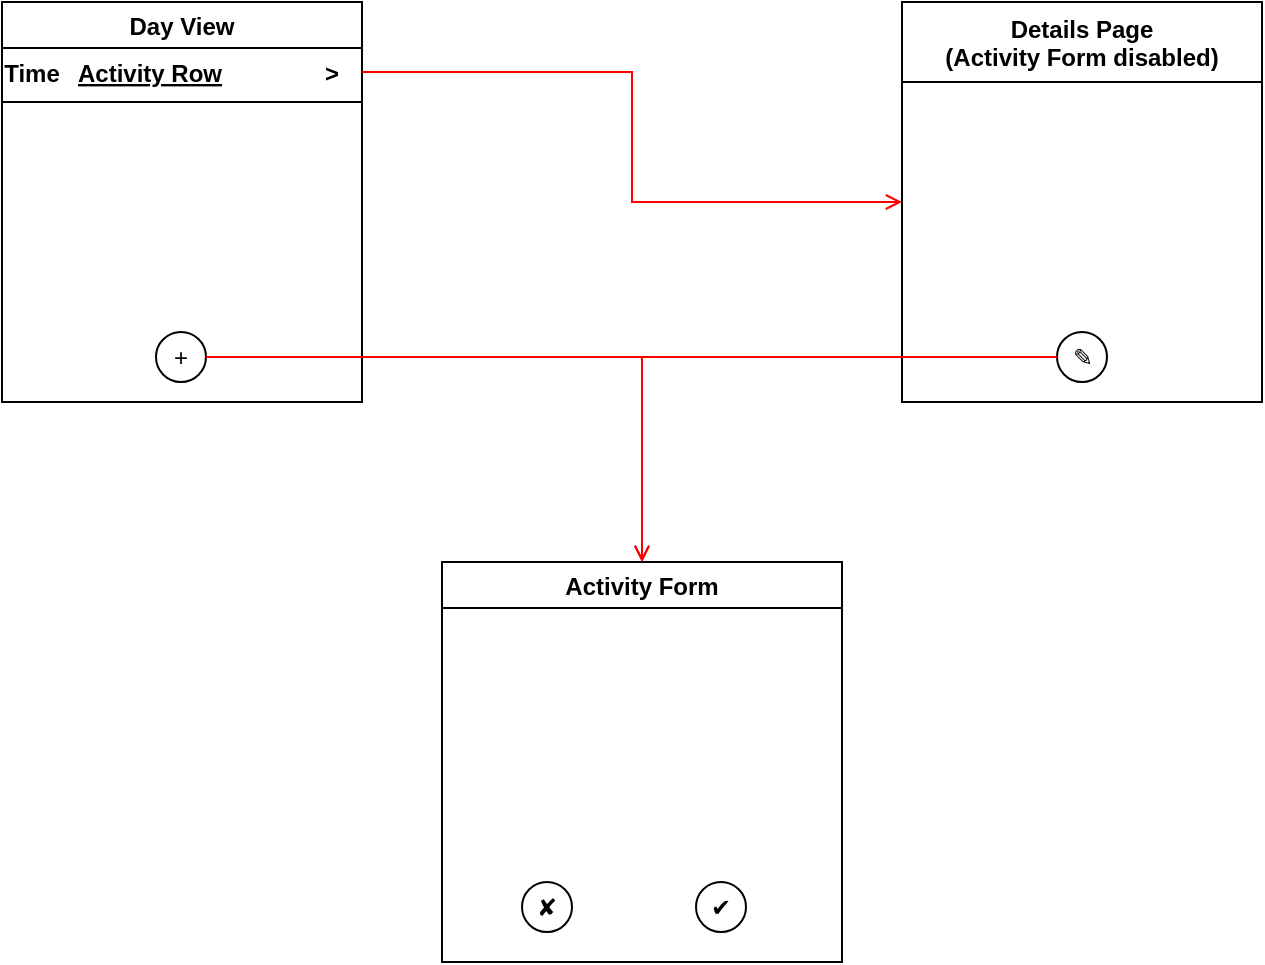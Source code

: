 <mxfile version="14.6.13" type="device"><diagram id="6talSTezo0_ylxAvOjEO" name="Page-1"><mxGraphModel dx="678" dy="500" grid="1" gridSize="10" guides="1" tooltips="1" connect="1" arrows="1" fold="1" page="1" pageScale="1" pageWidth="850" pageHeight="1100" math="0" shadow="0"><root><mxCell id="0"/><mxCell id="1" parent="0"/><mxCell id="5w-y7LIGFEtmbQGNDTpx-1" value="Day View" style="swimlane;" vertex="1" parent="1"><mxGeometry x="110" y="80" width="180" height="200" as="geometry"><mxRectangle x="110" y="80" width="130" height="23" as="alternateBounds"/></mxGeometry></mxCell><mxCell id="5w-y7LIGFEtmbQGNDTpx-10" value="" style="shape=table;startSize=0;container=1;collapsible=1;childLayout=tableLayout;fixedRows=1;rowLines=0;fontStyle=0;align=center;resizeLast=1;strokeColor=none;fillColor=none;" vertex="1" parent="5w-y7LIGFEtmbQGNDTpx-1"><mxGeometry y="20" width="180" height="30" as="geometry"/></mxCell><mxCell id="5w-y7LIGFEtmbQGNDTpx-11" value="" style="shape=partialRectangle;collapsible=0;dropTarget=0;pointerEvents=0;fillColor=none;top=0;left=0;bottom=1;right=0;points=[[0,0.5],[1,0.5]];portConstraint=eastwest;" vertex="1" parent="5w-y7LIGFEtmbQGNDTpx-10"><mxGeometry width="180" height="30" as="geometry"/></mxCell><mxCell id="5w-y7LIGFEtmbQGNDTpx-12" value="Time" style="shape=partialRectangle;connectable=0;fillColor=none;top=0;left=0;bottom=0;right=0;fontStyle=1;overflow=hidden;" vertex="1" parent="5w-y7LIGFEtmbQGNDTpx-11"><mxGeometry width="30" height="30" as="geometry"/></mxCell><mxCell id="5w-y7LIGFEtmbQGNDTpx-13" value="Activity Row" style="shape=partialRectangle;connectable=0;fillColor=none;top=0;left=0;bottom=0;right=0;align=left;spacingLeft=6;fontStyle=5;overflow=hidden;" vertex="1" parent="5w-y7LIGFEtmbQGNDTpx-11"><mxGeometry x="30" width="150" height="30" as="geometry"/></mxCell><mxCell id="5w-y7LIGFEtmbQGNDTpx-17" value="&gt;" style="shape=partialRectangle;connectable=0;fillColor=none;top=0;left=0;bottom=0;right=0;fontStyle=1;overflow=hidden;" vertex="1" parent="5w-y7LIGFEtmbQGNDTpx-1"><mxGeometry x="150" y="20" width="30" height="30" as="geometry"/></mxCell><mxCell id="5w-y7LIGFEtmbQGNDTpx-18" value="+" style="ellipse;whiteSpace=wrap;html=1;aspect=fixed;" vertex="1" parent="5w-y7LIGFEtmbQGNDTpx-1"><mxGeometry x="77" y="165" width="25" height="25" as="geometry"/></mxCell><mxCell id="5w-y7LIGFEtmbQGNDTpx-2" value="Activity Form" style="swimlane;" vertex="1" parent="1"><mxGeometry x="330" y="360" width="200" height="200" as="geometry"><mxRectangle x="100" y="80" width="130" height="23" as="alternateBounds"/></mxGeometry></mxCell><mxCell id="5w-y7LIGFEtmbQGNDTpx-19" value="✘" style="ellipse;whiteSpace=wrap;html=1;aspect=fixed;" vertex="1" parent="5w-y7LIGFEtmbQGNDTpx-2"><mxGeometry x="40" y="160" width="25" height="25" as="geometry"/></mxCell><mxCell id="5w-y7LIGFEtmbQGNDTpx-20" value="✔" style="ellipse;whiteSpace=wrap;html=1;aspect=fixed;" vertex="1" parent="5w-y7LIGFEtmbQGNDTpx-2"><mxGeometry x="127" y="160" width="25" height="25" as="geometry"/></mxCell><mxCell id="5w-y7LIGFEtmbQGNDTpx-3" value="Details Page&#10;(Activity Form disabled)" style="swimlane;startSize=40;" vertex="1" parent="1"><mxGeometry x="560" y="80" width="180" height="200" as="geometry"><mxRectangle x="560" y="80" width="130" height="23" as="alternateBounds"/></mxGeometry></mxCell><mxCell id="5w-y7LIGFEtmbQGNDTpx-21" value="✎" style="ellipse;whiteSpace=wrap;html=1;aspect=fixed;" vertex="1" parent="5w-y7LIGFEtmbQGNDTpx-3"><mxGeometry x="77.5" y="165" width="25" height="25" as="geometry"/></mxCell><mxCell id="5w-y7LIGFEtmbQGNDTpx-24" style="edgeStyle=orthogonalEdgeStyle;rounded=0;orthogonalLoop=1;jettySize=auto;html=1;endArrow=open;endFill=0;strokeColor=#FF0000;" edge="1" parent="1" source="5w-y7LIGFEtmbQGNDTpx-21" target="5w-y7LIGFEtmbQGNDTpx-2"><mxGeometry relative="1" as="geometry"><mxPoint x="650" y="360" as="targetPoint"/></mxGeometry></mxCell><mxCell id="5w-y7LIGFEtmbQGNDTpx-26" style="edgeStyle=orthogonalEdgeStyle;rounded=0;orthogonalLoop=1;jettySize=auto;html=1;endArrow=open;endFill=0;strokeColor=#FF0000;" edge="1" parent="1" source="5w-y7LIGFEtmbQGNDTpx-18" target="5w-y7LIGFEtmbQGNDTpx-2"><mxGeometry relative="1" as="geometry"/></mxCell><mxCell id="5w-y7LIGFEtmbQGNDTpx-28" style="edgeStyle=orthogonalEdgeStyle;rounded=0;orthogonalLoop=1;jettySize=auto;html=1;endArrow=open;endFill=0;strokeColor=#FF0000;" edge="1" parent="1" source="5w-y7LIGFEtmbQGNDTpx-11" target="5w-y7LIGFEtmbQGNDTpx-3"><mxGeometry relative="1" as="geometry"/></mxCell></root></mxGraphModel></diagram></mxfile>